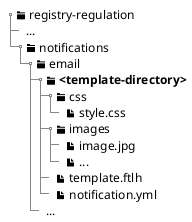 @startsalt
{
{T
+ <&folder> registry-regulation
++ ...
++ <&folder> notifications
+++ <&folder> email
++++ <&folder> <b><template-directory></b>
+++++ <&folder> css
++++++ <&file> style.css
+++++ <&folder> images
++++++ <&file> image.jpg
++++++ <&file> ...
+++++ <&file> template.ftlh
+++++ <&file> notification.yml
++++ ...
}
}
@endsalt